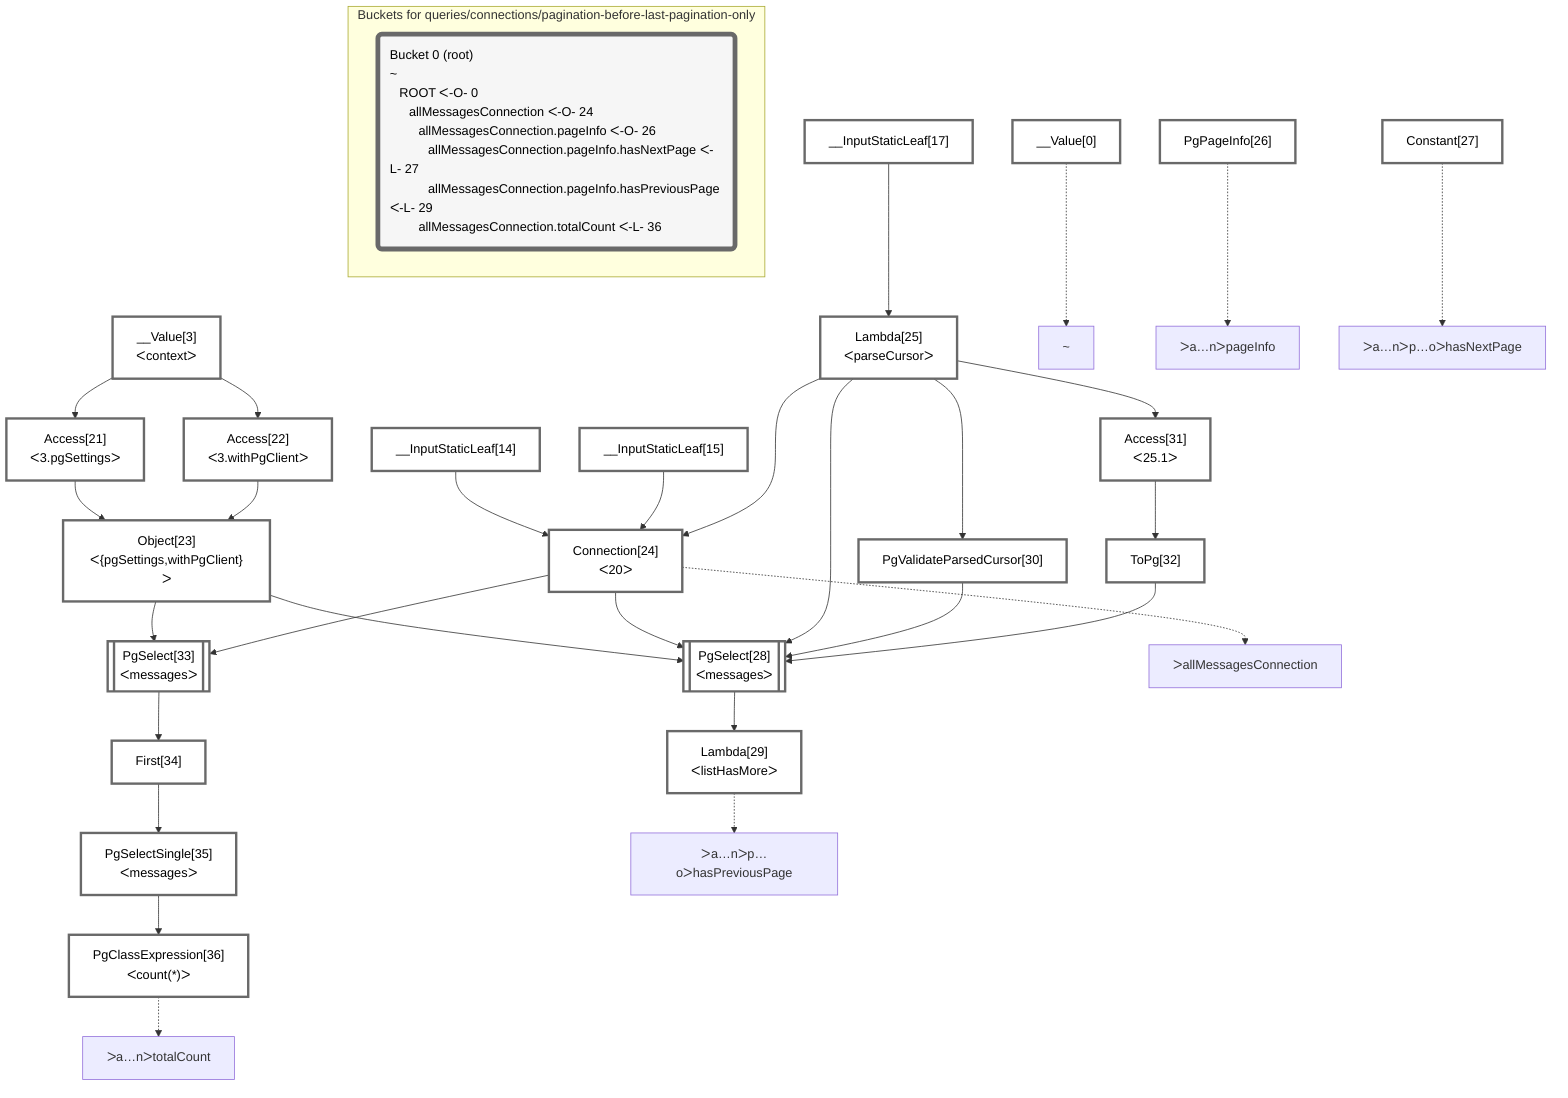 graph TD
    classDef path fill:#eee,stroke:#000,color:#000
    classDef plan fill:#fff,stroke-width:3px,color:#000
    classDef itemplan fill:#fff,stroke-width:6px,color:#000
    classDef sideeffectplan fill:#f00,stroke-width:6px,color:#000
    classDef bucket fill:#f6f6f6,color:#000,stroke-width:6px,text-align:left


    %% define plans
    __Value0["__Value[0]"]:::plan
    __Value3["__Value[3]<br />ᐸcontextᐳ"]:::plan
    __InputStaticLeaf14["__InputStaticLeaf[14]"]:::plan
    __InputStaticLeaf15["__InputStaticLeaf[15]"]:::plan
    __InputStaticLeaf17["__InputStaticLeaf[17]"]:::plan
    Access21["Access[21]<br />ᐸ3.pgSettingsᐳ"]:::plan
    Access22["Access[22]<br />ᐸ3.withPgClientᐳ"]:::plan
    Object23["Object[23]<br />ᐸ{pgSettings,withPgClient}ᐳ"]:::plan
    Lambda25["Lambda[25]<br />ᐸparseCursorᐳ"]:::plan
    Connection24["Connection[24]<br />ᐸ20ᐳ"]:::plan
    PgPageInfo26["PgPageInfo[26]"]:::plan
    Constant27["Constant[27]"]:::plan
    PgValidateParsedCursor30["PgValidateParsedCursor[30]"]:::plan
    Access31["Access[31]<br />ᐸ25.1ᐳ"]:::plan
    ToPg32["ToPg[32]"]:::plan
    PgSelect28[["PgSelect[28]<br />ᐸmessagesᐳ"]]:::plan
    Lambda29["Lambda[29]<br />ᐸlistHasMoreᐳ"]:::plan
    PgSelect33[["PgSelect[33]<br />ᐸmessagesᐳ"]]:::plan
    First34["First[34]"]:::plan
    PgSelectSingle35["PgSelectSingle[35]<br />ᐸmessagesᐳ"]:::plan
    PgClassExpression36["PgClassExpression[36]<br />ᐸcount(*)ᐳ"]:::plan

    %% plan dependencies
    __Value3 --> Access21
    __Value3 --> Access22
    Access21 & Access22 --> Object23
    __InputStaticLeaf17 --> Lambda25
    __InputStaticLeaf14 & __InputStaticLeaf15 & Lambda25 --> Connection24
    Lambda25 --> PgValidateParsedCursor30
    Lambda25 --> Access31
    Access31 --> ToPg32
    Object23 & Connection24 & Lambda25 & PgValidateParsedCursor30 & ToPg32 --> PgSelect28
    PgSelect28 --> Lambda29
    Object23 & Connection24 --> PgSelect33
    PgSelect33 --> First34
    First34 --> PgSelectSingle35
    PgSelectSingle35 --> PgClassExpression36

    %% plan-to-path relationships
    P0["~"]
    __Value0 -.-> P0
    P24["ᐳallMessagesConnection"]
    Connection24 -.-> P24
    P26["ᐳa…nᐳpageInfo"]
    PgPageInfo26 -.-> P26
    P27["ᐳa…nᐳp…oᐳhasNextPage"]
    Constant27 -.-> P27
    P29["ᐳa…nᐳp…oᐳhasPreviousPage"]
    Lambda29 -.-> P29
    P36["ᐳa…nᐳtotalCount"]
    PgClassExpression36 -.-> P36

    subgraph "Buckets for queries/connections/pagination-before-last-pagination-only"
    Bucket0("Bucket 0 (root)<br />~<br />⠀ROOT ᐸ-O- 0<br />⠀⠀allMessagesConnection ᐸ-O- 24<br />⠀⠀⠀allMessagesConnection.pageInfo ᐸ-O- 26<br />⠀⠀⠀⠀allMessagesConnection.pageInfo.hasNextPage ᐸ-L- 27<br />⠀⠀⠀⠀allMessagesConnection.pageInfo.hasPreviousPage ᐸ-L- 29<br />⠀⠀⠀allMessagesConnection.totalCount ᐸ-L- 36"):::bucket
    classDef bucket0 stroke:#696969
    class Bucket0,__Value0,__Value3,__InputStaticLeaf14,__InputStaticLeaf15,__InputStaticLeaf17,Access21,Access22,Object23,Connection24,Lambda25,PgPageInfo26,Constant27,PgSelect28,Lambda29,PgValidateParsedCursor30,Access31,ToPg32,PgSelect33,First34,PgSelectSingle35,PgClassExpression36 bucket0
    end